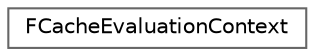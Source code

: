 digraph "Graphical Class Hierarchy"
{
 // INTERACTIVE_SVG=YES
 // LATEX_PDF_SIZE
  bgcolor="transparent";
  edge [fontname=Helvetica,fontsize=10,labelfontname=Helvetica,labelfontsize=10];
  node [fontname=Helvetica,fontsize=10,shape=box,height=0.2,width=0.4];
  rankdir="LR";
  Node0 [id="Node000000",label="FCacheEvaluationContext",height=0.2,width=0.4,color="grey40", fillcolor="white", style="filled",URL="$d6/d47/structFCacheEvaluationContext.html",tooltip=" "];
}
